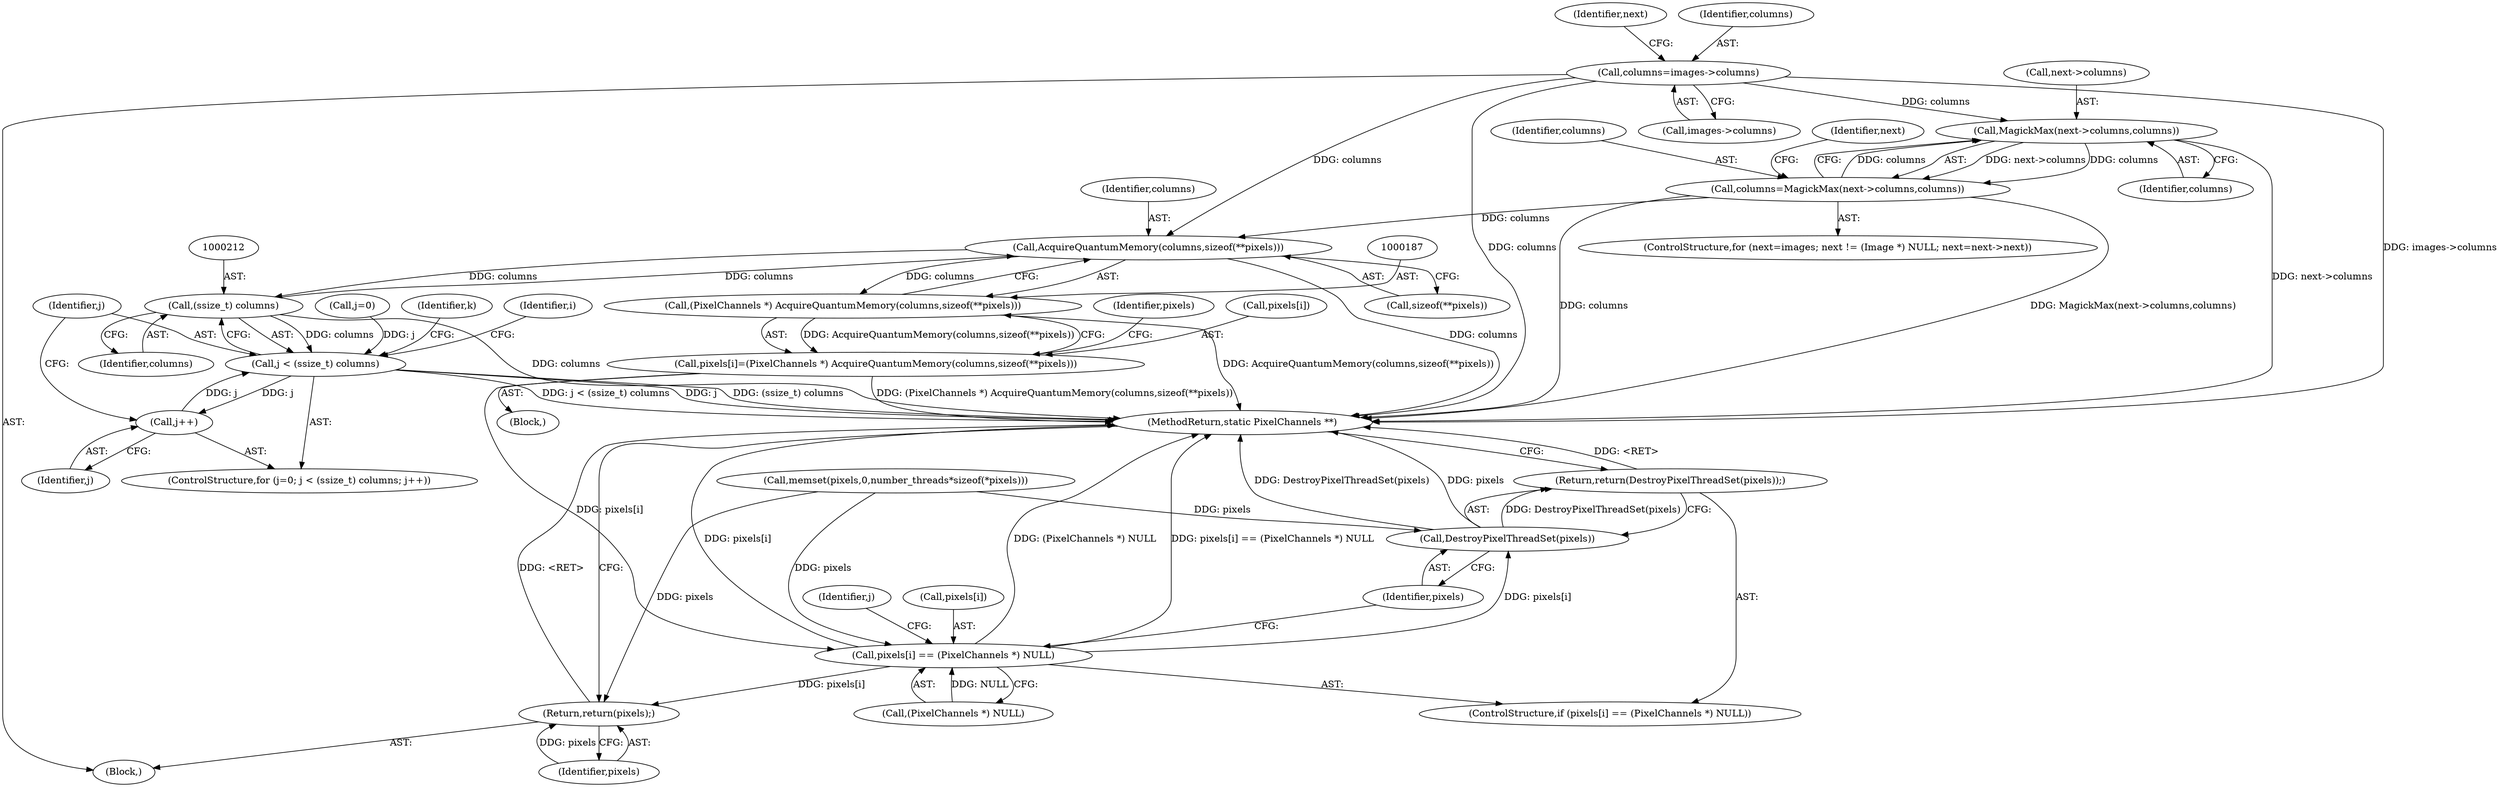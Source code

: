 digraph "0_ImageMagick6_025e77fcb2f45b21689931ba3bf74eac153afa48@pointer" {
"1000164" [label="(Call,MagickMax(next->columns,columns))"];
"1000143" [label="(Call,columns=images->columns)"];
"1000162" [label="(Call,columns=MagickMax(next->columns,columns))"];
"1000164" [label="(Call,MagickMax(next->columns,columns))"];
"1000188" [label="(Call,AcquireQuantumMemory(columns,sizeof(**pixels)))"];
"1000186" [label="(Call,(PixelChannels *) AcquireQuantumMemory(columns,sizeof(**pixels)))"];
"1000182" [label="(Call,pixels[i]=(PixelChannels *) AcquireQuantumMemory(columns,sizeof(**pixels)))"];
"1000195" [label="(Call,pixels[i] == (PixelChannels *) NULL)"];
"1000203" [label="(Call,DestroyPixelThreadSet(pixels))"];
"1000202" [label="(Return,return(DestroyPixelThreadSet(pixels));)"];
"1000238" [label="(Return,return(pixels);)"];
"1000211" [label="(Call,(ssize_t) columns)"];
"1000209" [label="(Call,j < (ssize_t) columns)"];
"1000214" [label="(Call,j++)"];
"1000211" [label="(Call,(ssize_t) columns)"];
"1000189" [label="(Identifier,columns)"];
"1000238" [label="(Return,return(pixels);)"];
"1000195" [label="(Call,pixels[i] == (PixelChannels *) NULL)"];
"1000143" [label="(Call,columns=images->columns)"];
"1000202" [label="(Return,return(DestroyPixelThreadSet(pixels));)"];
"1000207" [label="(Identifier,j)"];
"1000163" [label="(Identifier,columns)"];
"1000186" [label="(Call,(PixelChannels *) AcquireQuantumMemory(columns,sizeof(**pixels)))"];
"1000197" [label="(Identifier,pixels)"];
"1000150" [label="(Identifier,next)"];
"1000164" [label="(Call,MagickMax(next->columns,columns))"];
"1000182" [label="(Call,pixels[i]=(PixelChannels *) AcquireQuantumMemory(columns,sizeof(**pixels)))"];
"1000209" [label="(Call,j < (ssize_t) columns)"];
"1000180" [label="(Block,)"];
"1000196" [label="(Call,pixels[i])"];
"1000204" [label="(Identifier,pixels)"];
"1000165" [label="(Call,next->columns)"];
"1000144" [label="(Identifier,columns)"];
"1000206" [label="(Call,j=0)"];
"1000205" [label="(ControlStructure,for (j=0; j < (ssize_t) columns; j++))"];
"1000135" [label="(Call,memset(pixels,0,number_threads*sizeof(*pixels)))"];
"1000188" [label="(Call,AcquireQuantumMemory(columns,sizeof(**pixels)))"];
"1000194" [label="(ControlStructure,if (pixels[i] == (PixelChannels *) NULL))"];
"1000214" [label="(Call,j++)"];
"1000215" [label="(Identifier,j)"];
"1000148" [label="(ControlStructure,for (next=images; next != (Image *) NULL; next=next->next))"];
"1000183" [label="(Call,pixels[i])"];
"1000220" [label="(Identifier,k)"];
"1000179" [label="(Identifier,i)"];
"1000203" [label="(Call,DestroyPixelThreadSet(pixels))"];
"1000213" [label="(Identifier,columns)"];
"1000162" [label="(Call,columns=MagickMax(next->columns,columns))"];
"1000190" [label="(Call,sizeof(**pixels))"];
"1000168" [label="(Identifier,columns)"];
"1000158" [label="(Identifier,next)"];
"1000210" [label="(Identifier,j)"];
"1000102" [label="(Block,)"];
"1000199" [label="(Call,(PixelChannels *) NULL)"];
"1000240" [label="(MethodReturn,static PixelChannels **)"];
"1000145" [label="(Call,images->columns)"];
"1000239" [label="(Identifier,pixels)"];
"1000164" -> "1000162"  [label="AST: "];
"1000164" -> "1000168"  [label="CFG: "];
"1000165" -> "1000164"  [label="AST: "];
"1000168" -> "1000164"  [label="AST: "];
"1000162" -> "1000164"  [label="CFG: "];
"1000164" -> "1000240"  [label="DDG: next->columns"];
"1000164" -> "1000162"  [label="DDG: next->columns"];
"1000164" -> "1000162"  [label="DDG: columns"];
"1000143" -> "1000164"  [label="DDG: columns"];
"1000162" -> "1000164"  [label="DDG: columns"];
"1000143" -> "1000102"  [label="AST: "];
"1000143" -> "1000145"  [label="CFG: "];
"1000144" -> "1000143"  [label="AST: "];
"1000145" -> "1000143"  [label="AST: "];
"1000150" -> "1000143"  [label="CFG: "];
"1000143" -> "1000240"  [label="DDG: columns"];
"1000143" -> "1000240"  [label="DDG: images->columns"];
"1000143" -> "1000188"  [label="DDG: columns"];
"1000162" -> "1000148"  [label="AST: "];
"1000163" -> "1000162"  [label="AST: "];
"1000158" -> "1000162"  [label="CFG: "];
"1000162" -> "1000240"  [label="DDG: MagickMax(next->columns,columns)"];
"1000162" -> "1000240"  [label="DDG: columns"];
"1000162" -> "1000188"  [label="DDG: columns"];
"1000188" -> "1000186"  [label="AST: "];
"1000188" -> "1000190"  [label="CFG: "];
"1000189" -> "1000188"  [label="AST: "];
"1000190" -> "1000188"  [label="AST: "];
"1000186" -> "1000188"  [label="CFG: "];
"1000188" -> "1000240"  [label="DDG: columns"];
"1000188" -> "1000186"  [label="DDG: columns"];
"1000211" -> "1000188"  [label="DDG: columns"];
"1000188" -> "1000211"  [label="DDG: columns"];
"1000186" -> "1000182"  [label="AST: "];
"1000187" -> "1000186"  [label="AST: "];
"1000182" -> "1000186"  [label="CFG: "];
"1000186" -> "1000240"  [label="DDG: AcquireQuantumMemory(columns,sizeof(**pixels))"];
"1000186" -> "1000182"  [label="DDG: AcquireQuantumMemory(columns,sizeof(**pixels))"];
"1000182" -> "1000180"  [label="AST: "];
"1000183" -> "1000182"  [label="AST: "];
"1000197" -> "1000182"  [label="CFG: "];
"1000182" -> "1000240"  [label="DDG: (PixelChannels *) AcquireQuantumMemory(columns,sizeof(**pixels))"];
"1000182" -> "1000195"  [label="DDG: pixels[i]"];
"1000195" -> "1000194"  [label="AST: "];
"1000195" -> "1000199"  [label="CFG: "];
"1000196" -> "1000195"  [label="AST: "];
"1000199" -> "1000195"  [label="AST: "];
"1000204" -> "1000195"  [label="CFG: "];
"1000207" -> "1000195"  [label="CFG: "];
"1000195" -> "1000240"  [label="DDG: (PixelChannels *) NULL"];
"1000195" -> "1000240"  [label="DDG: pixels[i] == (PixelChannels *) NULL"];
"1000195" -> "1000240"  [label="DDG: pixels[i]"];
"1000135" -> "1000195"  [label="DDG: pixels"];
"1000199" -> "1000195"  [label="DDG: NULL"];
"1000195" -> "1000203"  [label="DDG: pixels[i]"];
"1000195" -> "1000238"  [label="DDG: pixels[i]"];
"1000203" -> "1000202"  [label="AST: "];
"1000203" -> "1000204"  [label="CFG: "];
"1000204" -> "1000203"  [label="AST: "];
"1000202" -> "1000203"  [label="CFG: "];
"1000203" -> "1000240"  [label="DDG: DestroyPixelThreadSet(pixels)"];
"1000203" -> "1000240"  [label="DDG: pixels"];
"1000203" -> "1000202"  [label="DDG: DestroyPixelThreadSet(pixels)"];
"1000135" -> "1000203"  [label="DDG: pixels"];
"1000202" -> "1000194"  [label="AST: "];
"1000240" -> "1000202"  [label="CFG: "];
"1000202" -> "1000240"  [label="DDG: <RET>"];
"1000238" -> "1000102"  [label="AST: "];
"1000238" -> "1000239"  [label="CFG: "];
"1000239" -> "1000238"  [label="AST: "];
"1000240" -> "1000238"  [label="CFG: "];
"1000238" -> "1000240"  [label="DDG: <RET>"];
"1000239" -> "1000238"  [label="DDG: pixels"];
"1000135" -> "1000238"  [label="DDG: pixels"];
"1000211" -> "1000209"  [label="AST: "];
"1000211" -> "1000213"  [label="CFG: "];
"1000212" -> "1000211"  [label="AST: "];
"1000213" -> "1000211"  [label="AST: "];
"1000209" -> "1000211"  [label="CFG: "];
"1000211" -> "1000240"  [label="DDG: columns"];
"1000211" -> "1000209"  [label="DDG: columns"];
"1000209" -> "1000205"  [label="AST: "];
"1000210" -> "1000209"  [label="AST: "];
"1000220" -> "1000209"  [label="CFG: "];
"1000179" -> "1000209"  [label="CFG: "];
"1000209" -> "1000240"  [label="DDG: j < (ssize_t) columns"];
"1000209" -> "1000240"  [label="DDG: j"];
"1000209" -> "1000240"  [label="DDG: (ssize_t) columns"];
"1000206" -> "1000209"  [label="DDG: j"];
"1000214" -> "1000209"  [label="DDG: j"];
"1000209" -> "1000214"  [label="DDG: j"];
"1000214" -> "1000205"  [label="AST: "];
"1000214" -> "1000215"  [label="CFG: "];
"1000215" -> "1000214"  [label="AST: "];
"1000210" -> "1000214"  [label="CFG: "];
}
